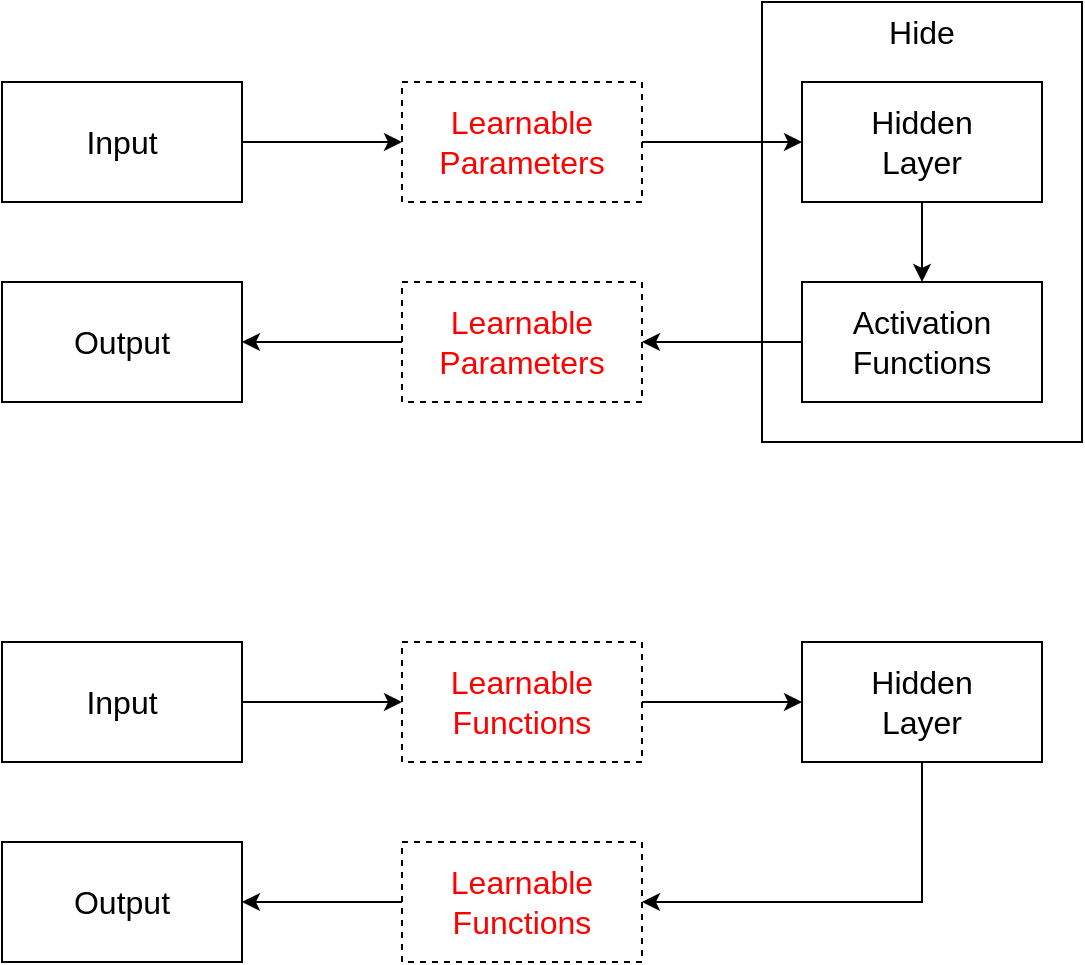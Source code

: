 <mxfile version="24.6.4" type="device">
  <diagram name="第 1 页" id="TE3MMLlUgpNLiHOF0-Dc">
    <mxGraphModel dx="1562" dy="909" grid="1" gridSize="10" guides="1" tooltips="1" connect="1" arrows="1" fold="1" page="1" pageScale="1" pageWidth="827" pageHeight="1169" math="0" shadow="0">
      <root>
        <mxCell id="0" />
        <mxCell id="1" parent="0" />
        <mxCell id="PbKWONnUywlqguAlO0n4-21" value="" style="rounded=0;whiteSpace=wrap;html=1;fontSize=16;" vertex="1" parent="1">
          <mxGeometry x="460" y="40" width="160" height="220" as="geometry" />
        </mxCell>
        <mxCell id="PbKWONnUywlqguAlO0n4-5" value="" style="edgeStyle=orthogonalEdgeStyle;rounded=0;orthogonalLoop=1;jettySize=auto;html=1;fontSize=16;" edge="1" parent="1" source="wRCusq8TM3aeNcpOtsA2-1" target="wRCusq8TM3aeNcpOtsA2-2">
          <mxGeometry relative="1" as="geometry" />
        </mxCell>
        <mxCell id="wRCusq8TM3aeNcpOtsA2-1" value="Input" style="rounded=0;whiteSpace=wrap;html=1;fontSize=16;" parent="1" vertex="1">
          <mxGeometry x="80" y="80" width="120" height="60" as="geometry" />
        </mxCell>
        <mxCell id="PbKWONnUywlqguAlO0n4-6" value="" style="edgeStyle=orthogonalEdgeStyle;rounded=0;orthogonalLoop=1;jettySize=auto;html=1;fontSize=16;" edge="1" parent="1" source="wRCusq8TM3aeNcpOtsA2-2" target="PbKWONnUywlqguAlO0n4-1">
          <mxGeometry relative="1" as="geometry" />
        </mxCell>
        <mxCell id="wRCusq8TM3aeNcpOtsA2-2" value="&lt;font color=&quot;#ff0000&quot;&gt;Learnable&lt;br style=&quot;font-size: 16px;&quot;&gt;Parameters&lt;/font&gt;" style="rounded=0;whiteSpace=wrap;html=1;dashed=1;fontSize=16;" parent="1" vertex="1">
          <mxGeometry x="280" y="80" width="120" height="60" as="geometry" />
        </mxCell>
        <mxCell id="PbKWONnUywlqguAlO0n4-7" value="" style="edgeStyle=orthogonalEdgeStyle;rounded=0;orthogonalLoop=1;jettySize=auto;html=1;fontSize=16;" edge="1" parent="1" source="PbKWONnUywlqguAlO0n4-1" target="PbKWONnUywlqguAlO0n4-2">
          <mxGeometry relative="1" as="geometry" />
        </mxCell>
        <mxCell id="PbKWONnUywlqguAlO0n4-1" value="Hidden&lt;div style=&quot;font-size: 16px;&quot;&gt;Layer&lt;/div&gt;" style="rounded=0;whiteSpace=wrap;html=1;fontSize=16;" vertex="1" parent="1">
          <mxGeometry x="480" y="80" width="120" height="60" as="geometry" />
        </mxCell>
        <mxCell id="PbKWONnUywlqguAlO0n4-8" value="" style="edgeStyle=orthogonalEdgeStyle;rounded=0;orthogonalLoop=1;jettySize=auto;html=1;fontSize=16;" edge="1" parent="1" source="PbKWONnUywlqguAlO0n4-2" target="PbKWONnUywlqguAlO0n4-4">
          <mxGeometry relative="1" as="geometry" />
        </mxCell>
        <mxCell id="PbKWONnUywlqguAlO0n4-2" value="Activation&lt;div style=&quot;font-size: 16px;&quot;&gt;Functions&lt;/div&gt;" style="rounded=0;whiteSpace=wrap;html=1;fontSize=16;" vertex="1" parent="1">
          <mxGeometry x="480" y="180" width="120" height="60" as="geometry" />
        </mxCell>
        <mxCell id="PbKWONnUywlqguAlO0n4-3" value="Output" style="rounded=0;whiteSpace=wrap;html=1;fontSize=16;" vertex="1" parent="1">
          <mxGeometry x="80" y="180" width="120" height="60" as="geometry" />
        </mxCell>
        <mxCell id="PbKWONnUywlqguAlO0n4-9" value="" style="edgeStyle=orthogonalEdgeStyle;rounded=0;orthogonalLoop=1;jettySize=auto;html=1;fontSize=16;" edge="1" parent="1" source="PbKWONnUywlqguAlO0n4-4" target="PbKWONnUywlqguAlO0n4-3">
          <mxGeometry relative="1" as="geometry" />
        </mxCell>
        <mxCell id="PbKWONnUywlqguAlO0n4-4" value="&lt;font color=&quot;#ff0000&quot;&gt;Learnable&lt;br style=&quot;font-size: 16px;&quot;&gt;Parameters&lt;/font&gt;" style="rounded=0;whiteSpace=wrap;html=1;dashed=1;fontSize=16;" vertex="1" parent="1">
          <mxGeometry x="280" y="180" width="120" height="60" as="geometry" />
        </mxCell>
        <mxCell id="PbKWONnUywlqguAlO0n4-10" value="" style="edgeStyle=orthogonalEdgeStyle;rounded=0;orthogonalLoop=1;jettySize=auto;html=1;fontSize=16;" edge="1" parent="1" source="PbKWONnUywlqguAlO0n4-11" target="PbKWONnUywlqguAlO0n4-13">
          <mxGeometry relative="1" as="geometry" />
        </mxCell>
        <mxCell id="PbKWONnUywlqguAlO0n4-11" value="Input" style="rounded=0;whiteSpace=wrap;html=1;fontSize=16;" vertex="1" parent="1">
          <mxGeometry x="80" y="360" width="120" height="60" as="geometry" />
        </mxCell>
        <mxCell id="PbKWONnUywlqguAlO0n4-12" value="" style="edgeStyle=orthogonalEdgeStyle;rounded=0;orthogonalLoop=1;jettySize=auto;html=1;fontSize=16;" edge="1" parent="1" source="PbKWONnUywlqguAlO0n4-13" target="PbKWONnUywlqguAlO0n4-15">
          <mxGeometry relative="1" as="geometry" />
        </mxCell>
        <mxCell id="PbKWONnUywlqguAlO0n4-13" value="&lt;font color=&quot;#ff0000&quot;&gt;Learnable&lt;/font&gt;&lt;div style=&quot;font-size: 16px;&quot;&gt;&lt;font color=&quot;#ff0000&quot;&gt;Functions&lt;/font&gt;&lt;/div&gt;" style="rounded=0;whiteSpace=wrap;html=1;dashed=1;fontSize=16;" vertex="1" parent="1">
          <mxGeometry x="280" y="360" width="120" height="60" as="geometry" />
        </mxCell>
        <mxCell id="PbKWONnUywlqguAlO0n4-15" value="Hidden&lt;div style=&quot;font-size: 16px;&quot;&gt;Layer&lt;/div&gt;" style="rounded=0;whiteSpace=wrap;html=1;fontSize=16;" vertex="1" parent="1">
          <mxGeometry x="480" y="360" width="120" height="60" as="geometry" />
        </mxCell>
        <mxCell id="PbKWONnUywlqguAlO0n4-16" value="" style="edgeStyle=orthogonalEdgeStyle;rounded=0;orthogonalLoop=1;jettySize=auto;html=1;exitX=0.5;exitY=1;exitDx=0;exitDy=0;fontSize=16;" edge="1" parent="1" source="PbKWONnUywlqguAlO0n4-15" target="PbKWONnUywlqguAlO0n4-20">
          <mxGeometry relative="1" as="geometry">
            <mxPoint x="480" y="490" as="sourcePoint" />
            <Array as="points">
              <mxPoint x="540" y="490" />
            </Array>
          </mxGeometry>
        </mxCell>
        <mxCell id="PbKWONnUywlqguAlO0n4-18" value="Output" style="rounded=0;whiteSpace=wrap;html=1;fontSize=16;" vertex="1" parent="1">
          <mxGeometry x="80" y="460" width="120" height="60" as="geometry" />
        </mxCell>
        <mxCell id="PbKWONnUywlqguAlO0n4-19" value="" style="edgeStyle=orthogonalEdgeStyle;rounded=0;orthogonalLoop=1;jettySize=auto;html=1;fontSize=16;" edge="1" parent="1" source="PbKWONnUywlqguAlO0n4-20" target="PbKWONnUywlqguAlO0n4-18">
          <mxGeometry relative="1" as="geometry" />
        </mxCell>
        <mxCell id="PbKWONnUywlqguAlO0n4-20" value="&lt;font color=&quot;#ff0000&quot;&gt;Learnable&lt;/font&gt;&lt;div style=&quot;font-size: 16px;&quot;&gt;&lt;font color=&quot;#ff0000&quot;&gt;Functions&lt;/font&gt;&lt;/div&gt;" style="rounded=0;whiteSpace=wrap;html=1;dashed=1;fontSize=16;" vertex="1" parent="1">
          <mxGeometry x="280" y="460" width="120" height="60" as="geometry" />
        </mxCell>
        <mxCell id="PbKWONnUywlqguAlO0n4-22" value="Hide" style="text;html=1;align=center;verticalAlign=middle;whiteSpace=wrap;rounded=0;fontSize=16;" vertex="1" parent="1">
          <mxGeometry x="510" y="40" width="60" height="30" as="geometry" />
        </mxCell>
      </root>
    </mxGraphModel>
  </diagram>
</mxfile>
